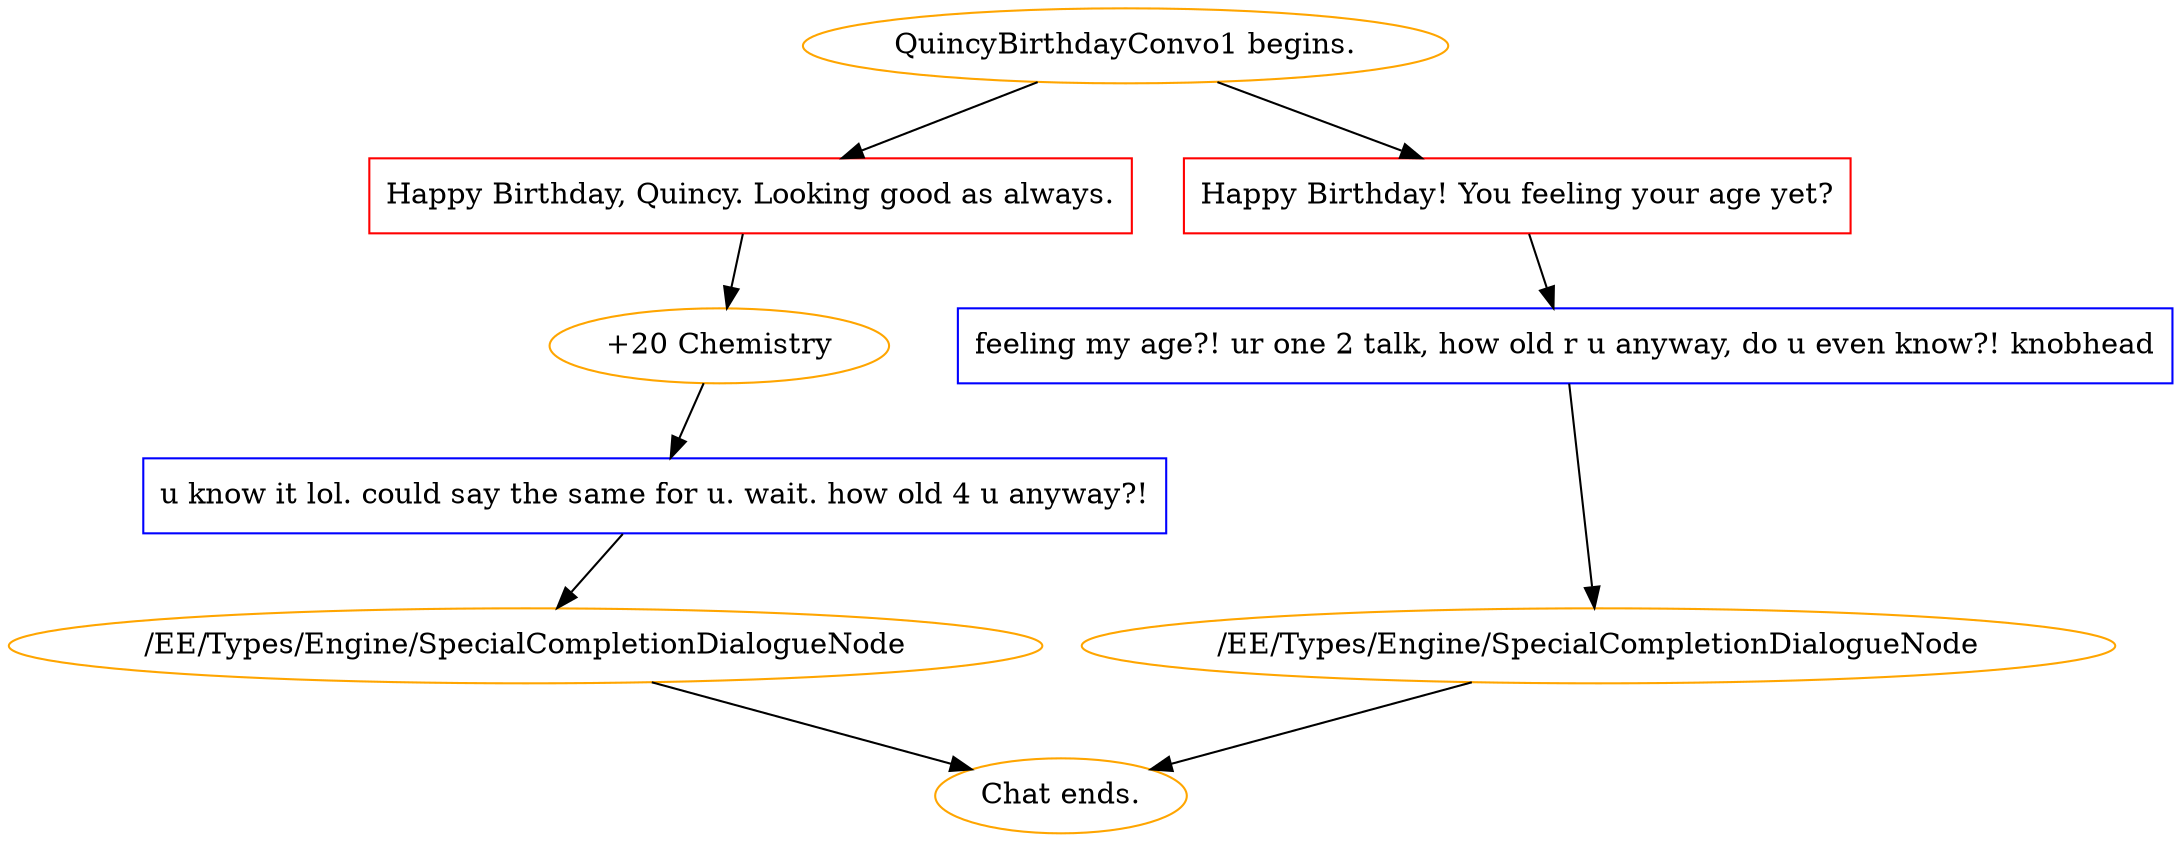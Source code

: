 digraph {
	"QuincyBirthdayConvo1 begins." [color=orange];
		"QuincyBirthdayConvo1 begins." -> 3535;
		"QuincyBirthdayConvo1 begins." -> 3536;
	3535 [label="Happy Birthday, Quincy. Looking good as always.",shape=box,color=red];
		3535 -> 3537;
	3536 [label="Happy Birthday! You feeling your age yet?",shape=box,color=red];
		3536 -> 3540;
	3537 [label="+20 Chemistry",color=orange];
		3537 -> 3538;
	3540 [label="feeling my age?! ur one 2 talk, how old r u anyway, do u even know?! knobhead",shape=box,color=blue];
		3540 -> 3239;
	3538 [label="u know it lol. could say the same for u. wait. how old 4 u anyway?!",shape=box,color=blue];
		3538 -> 3227;
	3239 [label="/EE/Types/Engine/SpecialCompletionDialogueNode",color=orange];
		3239 -> "Chat ends.";
	3227 [label="/EE/Types/Engine/SpecialCompletionDialogueNode",color=orange];
		3227 -> "Chat ends.";
	"Chat ends." [color=orange];
}